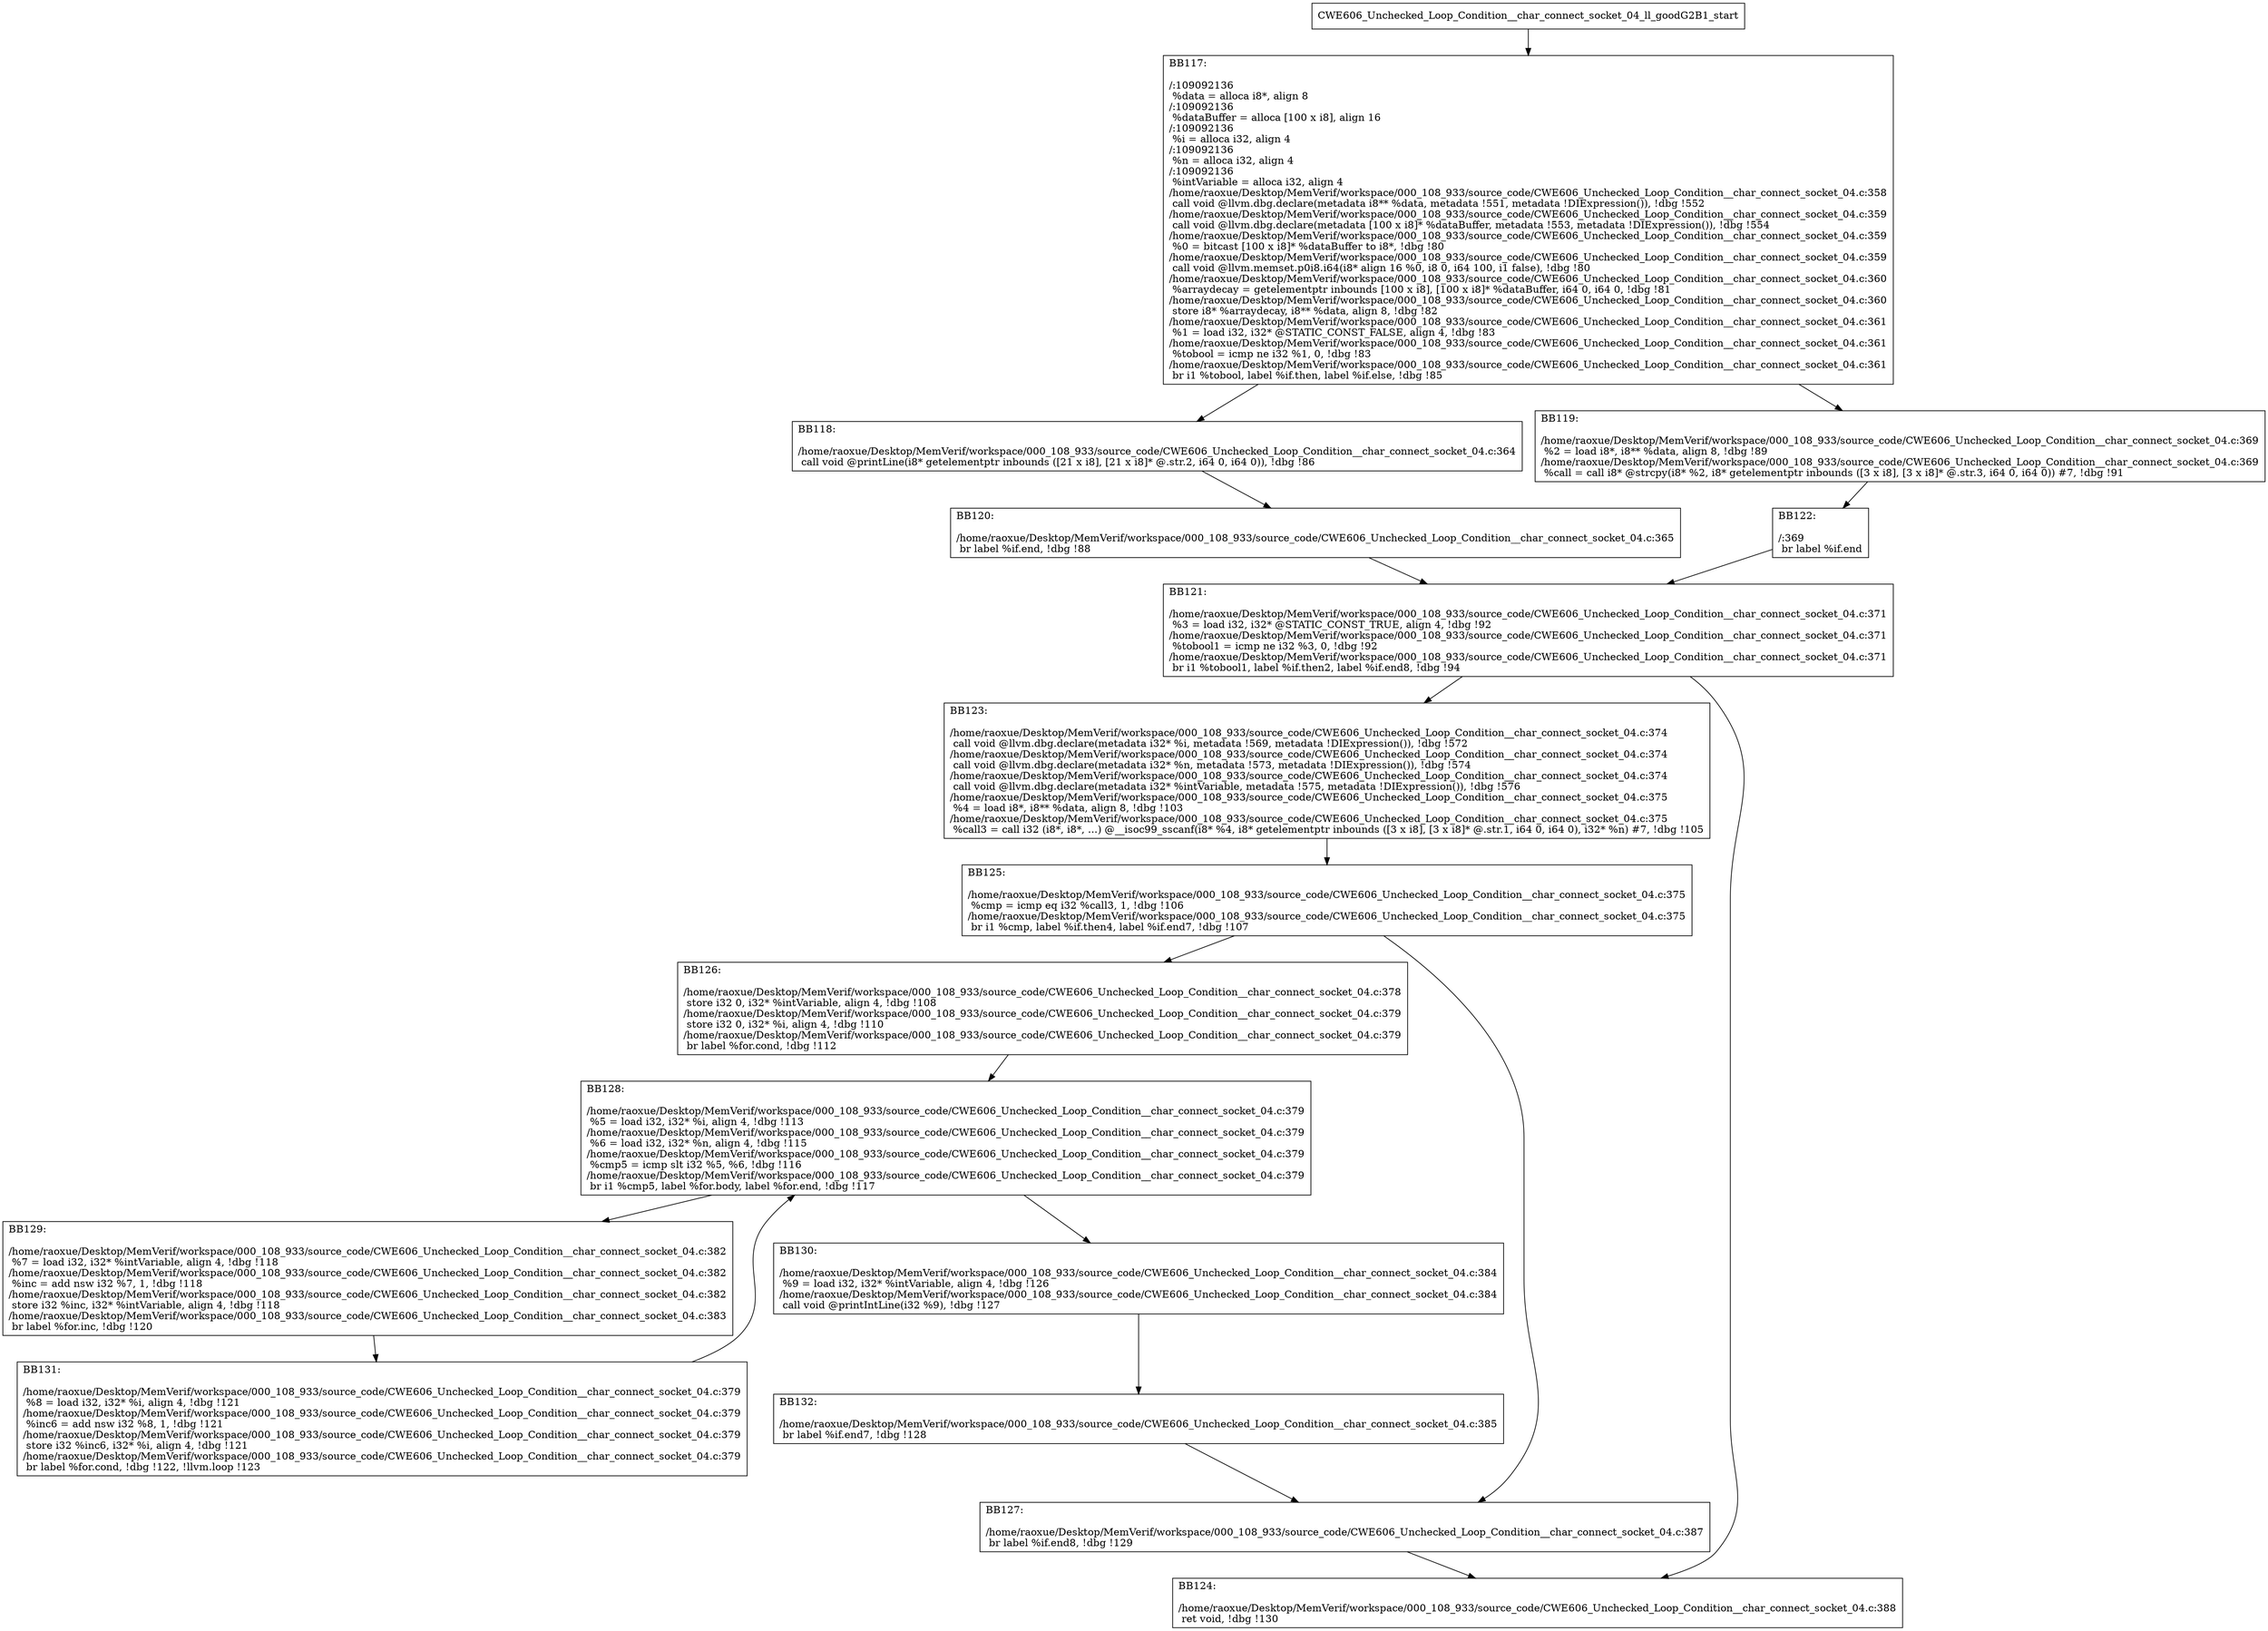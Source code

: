 digraph "CFG for'CWE606_Unchecked_Loop_Condition__char_connect_socket_04_ll_goodG2B1' function" {
	BBCWE606_Unchecked_Loop_Condition__char_connect_socket_04_ll_goodG2B1_start[shape=record,label="{CWE606_Unchecked_Loop_Condition__char_connect_socket_04_ll_goodG2B1_start}"];
	BBCWE606_Unchecked_Loop_Condition__char_connect_socket_04_ll_goodG2B1_start-> CWE606_Unchecked_Loop_Condition__char_connect_socket_04_ll_goodG2B1BB117;
	CWE606_Unchecked_Loop_Condition__char_connect_socket_04_ll_goodG2B1BB117 [shape=record, label="{BB117:\l\l/:109092136\l
  %data = alloca i8*, align 8\l
/:109092136\l
  %dataBuffer = alloca [100 x i8], align 16\l
/:109092136\l
  %i = alloca i32, align 4\l
/:109092136\l
  %n = alloca i32, align 4\l
/:109092136\l
  %intVariable = alloca i32, align 4\l
/home/raoxue/Desktop/MemVerif/workspace/000_108_933/source_code/CWE606_Unchecked_Loop_Condition__char_connect_socket_04.c:358\l
  call void @llvm.dbg.declare(metadata i8** %data, metadata !551, metadata !DIExpression()), !dbg !552\l
/home/raoxue/Desktop/MemVerif/workspace/000_108_933/source_code/CWE606_Unchecked_Loop_Condition__char_connect_socket_04.c:359\l
  call void @llvm.dbg.declare(metadata [100 x i8]* %dataBuffer, metadata !553, metadata !DIExpression()), !dbg !554\l
/home/raoxue/Desktop/MemVerif/workspace/000_108_933/source_code/CWE606_Unchecked_Loop_Condition__char_connect_socket_04.c:359\l
  %0 = bitcast [100 x i8]* %dataBuffer to i8*, !dbg !80\l
/home/raoxue/Desktop/MemVerif/workspace/000_108_933/source_code/CWE606_Unchecked_Loop_Condition__char_connect_socket_04.c:359\l
  call void @llvm.memset.p0i8.i64(i8* align 16 %0, i8 0, i64 100, i1 false), !dbg !80\l
/home/raoxue/Desktop/MemVerif/workspace/000_108_933/source_code/CWE606_Unchecked_Loop_Condition__char_connect_socket_04.c:360\l
  %arraydecay = getelementptr inbounds [100 x i8], [100 x i8]* %dataBuffer, i64 0, i64 0, !dbg !81\l
/home/raoxue/Desktop/MemVerif/workspace/000_108_933/source_code/CWE606_Unchecked_Loop_Condition__char_connect_socket_04.c:360\l
  store i8* %arraydecay, i8** %data, align 8, !dbg !82\l
/home/raoxue/Desktop/MemVerif/workspace/000_108_933/source_code/CWE606_Unchecked_Loop_Condition__char_connect_socket_04.c:361\l
  %1 = load i32, i32* @STATIC_CONST_FALSE, align 4, !dbg !83\l
/home/raoxue/Desktop/MemVerif/workspace/000_108_933/source_code/CWE606_Unchecked_Loop_Condition__char_connect_socket_04.c:361\l
  %tobool = icmp ne i32 %1, 0, !dbg !83\l
/home/raoxue/Desktop/MemVerif/workspace/000_108_933/source_code/CWE606_Unchecked_Loop_Condition__char_connect_socket_04.c:361\l
  br i1 %tobool, label %if.then, label %if.else, !dbg !85\l
}"];
	CWE606_Unchecked_Loop_Condition__char_connect_socket_04_ll_goodG2B1BB117-> CWE606_Unchecked_Loop_Condition__char_connect_socket_04_ll_goodG2B1BB118;
	CWE606_Unchecked_Loop_Condition__char_connect_socket_04_ll_goodG2B1BB117-> CWE606_Unchecked_Loop_Condition__char_connect_socket_04_ll_goodG2B1BB119;
	CWE606_Unchecked_Loop_Condition__char_connect_socket_04_ll_goodG2B1BB118 [shape=record, label="{BB118:\l\l/home/raoxue/Desktop/MemVerif/workspace/000_108_933/source_code/CWE606_Unchecked_Loop_Condition__char_connect_socket_04.c:364\l
  call void @printLine(i8* getelementptr inbounds ([21 x i8], [21 x i8]* @.str.2, i64 0, i64 0)), !dbg !86\l
}"];
	CWE606_Unchecked_Loop_Condition__char_connect_socket_04_ll_goodG2B1BB118-> CWE606_Unchecked_Loop_Condition__char_connect_socket_04_ll_goodG2B1BB120;
	CWE606_Unchecked_Loop_Condition__char_connect_socket_04_ll_goodG2B1BB120 [shape=record, label="{BB120:\l\l/home/raoxue/Desktop/MemVerif/workspace/000_108_933/source_code/CWE606_Unchecked_Loop_Condition__char_connect_socket_04.c:365\l
  br label %if.end, !dbg !88\l
}"];
	CWE606_Unchecked_Loop_Condition__char_connect_socket_04_ll_goodG2B1BB120-> CWE606_Unchecked_Loop_Condition__char_connect_socket_04_ll_goodG2B1BB121;
	CWE606_Unchecked_Loop_Condition__char_connect_socket_04_ll_goodG2B1BB119 [shape=record, label="{BB119:\l\l/home/raoxue/Desktop/MemVerif/workspace/000_108_933/source_code/CWE606_Unchecked_Loop_Condition__char_connect_socket_04.c:369\l
  %2 = load i8*, i8** %data, align 8, !dbg !89\l
/home/raoxue/Desktop/MemVerif/workspace/000_108_933/source_code/CWE606_Unchecked_Loop_Condition__char_connect_socket_04.c:369\l
  %call = call i8* @strcpy(i8* %2, i8* getelementptr inbounds ([3 x i8], [3 x i8]* @.str.3, i64 0, i64 0)) #7, !dbg !91\l
}"];
	CWE606_Unchecked_Loop_Condition__char_connect_socket_04_ll_goodG2B1BB119-> CWE606_Unchecked_Loop_Condition__char_connect_socket_04_ll_goodG2B1BB122;
	CWE606_Unchecked_Loop_Condition__char_connect_socket_04_ll_goodG2B1BB122 [shape=record, label="{BB122:\l\l/:369\l
  br label %if.end\l
}"];
	CWE606_Unchecked_Loop_Condition__char_connect_socket_04_ll_goodG2B1BB122-> CWE606_Unchecked_Loop_Condition__char_connect_socket_04_ll_goodG2B1BB121;
	CWE606_Unchecked_Loop_Condition__char_connect_socket_04_ll_goodG2B1BB121 [shape=record, label="{BB121:\l\l/home/raoxue/Desktop/MemVerif/workspace/000_108_933/source_code/CWE606_Unchecked_Loop_Condition__char_connect_socket_04.c:371\l
  %3 = load i32, i32* @STATIC_CONST_TRUE, align 4, !dbg !92\l
/home/raoxue/Desktop/MemVerif/workspace/000_108_933/source_code/CWE606_Unchecked_Loop_Condition__char_connect_socket_04.c:371\l
  %tobool1 = icmp ne i32 %3, 0, !dbg !92\l
/home/raoxue/Desktop/MemVerif/workspace/000_108_933/source_code/CWE606_Unchecked_Loop_Condition__char_connect_socket_04.c:371\l
  br i1 %tobool1, label %if.then2, label %if.end8, !dbg !94\l
}"];
	CWE606_Unchecked_Loop_Condition__char_connect_socket_04_ll_goodG2B1BB121-> CWE606_Unchecked_Loop_Condition__char_connect_socket_04_ll_goodG2B1BB123;
	CWE606_Unchecked_Loop_Condition__char_connect_socket_04_ll_goodG2B1BB121-> CWE606_Unchecked_Loop_Condition__char_connect_socket_04_ll_goodG2B1BB124;
	CWE606_Unchecked_Loop_Condition__char_connect_socket_04_ll_goodG2B1BB123 [shape=record, label="{BB123:\l\l/home/raoxue/Desktop/MemVerif/workspace/000_108_933/source_code/CWE606_Unchecked_Loop_Condition__char_connect_socket_04.c:374\l
  call void @llvm.dbg.declare(metadata i32* %i, metadata !569, metadata !DIExpression()), !dbg !572\l
/home/raoxue/Desktop/MemVerif/workspace/000_108_933/source_code/CWE606_Unchecked_Loop_Condition__char_connect_socket_04.c:374\l
  call void @llvm.dbg.declare(metadata i32* %n, metadata !573, metadata !DIExpression()), !dbg !574\l
/home/raoxue/Desktop/MemVerif/workspace/000_108_933/source_code/CWE606_Unchecked_Loop_Condition__char_connect_socket_04.c:374\l
  call void @llvm.dbg.declare(metadata i32* %intVariable, metadata !575, metadata !DIExpression()), !dbg !576\l
/home/raoxue/Desktop/MemVerif/workspace/000_108_933/source_code/CWE606_Unchecked_Loop_Condition__char_connect_socket_04.c:375\l
  %4 = load i8*, i8** %data, align 8, !dbg !103\l
/home/raoxue/Desktop/MemVerif/workspace/000_108_933/source_code/CWE606_Unchecked_Loop_Condition__char_connect_socket_04.c:375\l
  %call3 = call i32 (i8*, i8*, ...) @__isoc99_sscanf(i8* %4, i8* getelementptr inbounds ([3 x i8], [3 x i8]* @.str.1, i64 0, i64 0), i32* %n) #7, !dbg !105\l
}"];
	CWE606_Unchecked_Loop_Condition__char_connect_socket_04_ll_goodG2B1BB123-> CWE606_Unchecked_Loop_Condition__char_connect_socket_04_ll_goodG2B1BB125;
	CWE606_Unchecked_Loop_Condition__char_connect_socket_04_ll_goodG2B1BB125 [shape=record, label="{BB125:\l\l/home/raoxue/Desktop/MemVerif/workspace/000_108_933/source_code/CWE606_Unchecked_Loop_Condition__char_connect_socket_04.c:375\l
  %cmp = icmp eq i32 %call3, 1, !dbg !106\l
/home/raoxue/Desktop/MemVerif/workspace/000_108_933/source_code/CWE606_Unchecked_Loop_Condition__char_connect_socket_04.c:375\l
  br i1 %cmp, label %if.then4, label %if.end7, !dbg !107\l
}"];
	CWE606_Unchecked_Loop_Condition__char_connect_socket_04_ll_goodG2B1BB125-> CWE606_Unchecked_Loop_Condition__char_connect_socket_04_ll_goodG2B1BB126;
	CWE606_Unchecked_Loop_Condition__char_connect_socket_04_ll_goodG2B1BB125-> CWE606_Unchecked_Loop_Condition__char_connect_socket_04_ll_goodG2B1BB127;
	CWE606_Unchecked_Loop_Condition__char_connect_socket_04_ll_goodG2B1BB126 [shape=record, label="{BB126:\l\l/home/raoxue/Desktop/MemVerif/workspace/000_108_933/source_code/CWE606_Unchecked_Loop_Condition__char_connect_socket_04.c:378\l
  store i32 0, i32* %intVariable, align 4, !dbg !108\l
/home/raoxue/Desktop/MemVerif/workspace/000_108_933/source_code/CWE606_Unchecked_Loop_Condition__char_connect_socket_04.c:379\l
  store i32 0, i32* %i, align 4, !dbg !110\l
/home/raoxue/Desktop/MemVerif/workspace/000_108_933/source_code/CWE606_Unchecked_Loop_Condition__char_connect_socket_04.c:379\l
  br label %for.cond, !dbg !112\l
}"];
	CWE606_Unchecked_Loop_Condition__char_connect_socket_04_ll_goodG2B1BB126-> CWE606_Unchecked_Loop_Condition__char_connect_socket_04_ll_goodG2B1BB128;
	CWE606_Unchecked_Loop_Condition__char_connect_socket_04_ll_goodG2B1BB128 [shape=record, label="{BB128:\l\l/home/raoxue/Desktop/MemVerif/workspace/000_108_933/source_code/CWE606_Unchecked_Loop_Condition__char_connect_socket_04.c:379\l
  %5 = load i32, i32* %i, align 4, !dbg !113\l
/home/raoxue/Desktop/MemVerif/workspace/000_108_933/source_code/CWE606_Unchecked_Loop_Condition__char_connect_socket_04.c:379\l
  %6 = load i32, i32* %n, align 4, !dbg !115\l
/home/raoxue/Desktop/MemVerif/workspace/000_108_933/source_code/CWE606_Unchecked_Loop_Condition__char_connect_socket_04.c:379\l
  %cmp5 = icmp slt i32 %5, %6, !dbg !116\l
/home/raoxue/Desktop/MemVerif/workspace/000_108_933/source_code/CWE606_Unchecked_Loop_Condition__char_connect_socket_04.c:379\l
  br i1 %cmp5, label %for.body, label %for.end, !dbg !117\l
}"];
	CWE606_Unchecked_Loop_Condition__char_connect_socket_04_ll_goodG2B1BB128-> CWE606_Unchecked_Loop_Condition__char_connect_socket_04_ll_goodG2B1BB129;
	CWE606_Unchecked_Loop_Condition__char_connect_socket_04_ll_goodG2B1BB128-> CWE606_Unchecked_Loop_Condition__char_connect_socket_04_ll_goodG2B1BB130;
	CWE606_Unchecked_Loop_Condition__char_connect_socket_04_ll_goodG2B1BB129 [shape=record, label="{BB129:\l\l/home/raoxue/Desktop/MemVerif/workspace/000_108_933/source_code/CWE606_Unchecked_Loop_Condition__char_connect_socket_04.c:382\l
  %7 = load i32, i32* %intVariable, align 4, !dbg !118\l
/home/raoxue/Desktop/MemVerif/workspace/000_108_933/source_code/CWE606_Unchecked_Loop_Condition__char_connect_socket_04.c:382\l
  %inc = add nsw i32 %7, 1, !dbg !118\l
/home/raoxue/Desktop/MemVerif/workspace/000_108_933/source_code/CWE606_Unchecked_Loop_Condition__char_connect_socket_04.c:382\l
  store i32 %inc, i32* %intVariable, align 4, !dbg !118\l
/home/raoxue/Desktop/MemVerif/workspace/000_108_933/source_code/CWE606_Unchecked_Loop_Condition__char_connect_socket_04.c:383\l
  br label %for.inc, !dbg !120\l
}"];
	CWE606_Unchecked_Loop_Condition__char_connect_socket_04_ll_goodG2B1BB129-> CWE606_Unchecked_Loop_Condition__char_connect_socket_04_ll_goodG2B1BB131;
	CWE606_Unchecked_Loop_Condition__char_connect_socket_04_ll_goodG2B1BB131 [shape=record, label="{BB131:\l\l/home/raoxue/Desktop/MemVerif/workspace/000_108_933/source_code/CWE606_Unchecked_Loop_Condition__char_connect_socket_04.c:379\l
  %8 = load i32, i32* %i, align 4, !dbg !121\l
/home/raoxue/Desktop/MemVerif/workspace/000_108_933/source_code/CWE606_Unchecked_Loop_Condition__char_connect_socket_04.c:379\l
  %inc6 = add nsw i32 %8, 1, !dbg !121\l
/home/raoxue/Desktop/MemVerif/workspace/000_108_933/source_code/CWE606_Unchecked_Loop_Condition__char_connect_socket_04.c:379\l
  store i32 %inc6, i32* %i, align 4, !dbg !121\l
/home/raoxue/Desktop/MemVerif/workspace/000_108_933/source_code/CWE606_Unchecked_Loop_Condition__char_connect_socket_04.c:379\l
  br label %for.cond, !dbg !122, !llvm.loop !123\l
}"];
	CWE606_Unchecked_Loop_Condition__char_connect_socket_04_ll_goodG2B1BB131-> CWE606_Unchecked_Loop_Condition__char_connect_socket_04_ll_goodG2B1BB128;
	CWE606_Unchecked_Loop_Condition__char_connect_socket_04_ll_goodG2B1BB130 [shape=record, label="{BB130:\l\l/home/raoxue/Desktop/MemVerif/workspace/000_108_933/source_code/CWE606_Unchecked_Loop_Condition__char_connect_socket_04.c:384\l
  %9 = load i32, i32* %intVariable, align 4, !dbg !126\l
/home/raoxue/Desktop/MemVerif/workspace/000_108_933/source_code/CWE606_Unchecked_Loop_Condition__char_connect_socket_04.c:384\l
  call void @printIntLine(i32 %9), !dbg !127\l
}"];
	CWE606_Unchecked_Loop_Condition__char_connect_socket_04_ll_goodG2B1BB130-> CWE606_Unchecked_Loop_Condition__char_connect_socket_04_ll_goodG2B1BB132;
	CWE606_Unchecked_Loop_Condition__char_connect_socket_04_ll_goodG2B1BB132 [shape=record, label="{BB132:\l\l/home/raoxue/Desktop/MemVerif/workspace/000_108_933/source_code/CWE606_Unchecked_Loop_Condition__char_connect_socket_04.c:385\l
  br label %if.end7, !dbg !128\l
}"];
	CWE606_Unchecked_Loop_Condition__char_connect_socket_04_ll_goodG2B1BB132-> CWE606_Unchecked_Loop_Condition__char_connect_socket_04_ll_goodG2B1BB127;
	CWE606_Unchecked_Loop_Condition__char_connect_socket_04_ll_goodG2B1BB127 [shape=record, label="{BB127:\l\l/home/raoxue/Desktop/MemVerif/workspace/000_108_933/source_code/CWE606_Unchecked_Loop_Condition__char_connect_socket_04.c:387\l
  br label %if.end8, !dbg !129\l
}"];
	CWE606_Unchecked_Loop_Condition__char_connect_socket_04_ll_goodG2B1BB127-> CWE606_Unchecked_Loop_Condition__char_connect_socket_04_ll_goodG2B1BB124;
	CWE606_Unchecked_Loop_Condition__char_connect_socket_04_ll_goodG2B1BB124 [shape=record, label="{BB124:\l\l/home/raoxue/Desktop/MemVerif/workspace/000_108_933/source_code/CWE606_Unchecked_Loop_Condition__char_connect_socket_04.c:388\l
  ret void, !dbg !130\l
}"];
}
